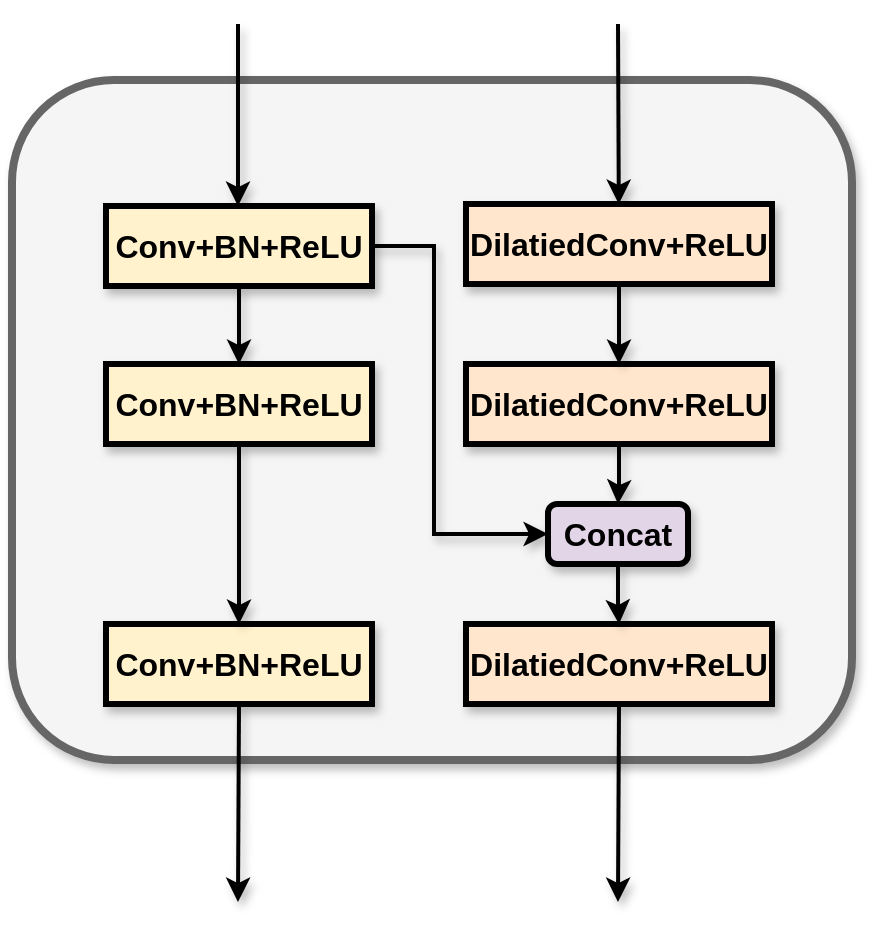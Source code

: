<mxfile version="23.1.6" type="github">
  <diagram name="Page-1" id="aJPoleq7LqZWeyjLvSiz">
    <mxGraphModel dx="996" dy="540" grid="1" gridSize="10" guides="1" tooltips="1" connect="1" arrows="1" fold="1" page="1" pageScale="1" pageWidth="850" pageHeight="1100" math="0" shadow="0">
      <root>
        <mxCell id="0" />
        <mxCell id="1" parent="0" />
        <mxCell id="YvK7ai1feFOMZGoKvozZ-19" value="" style="rounded=1;whiteSpace=wrap;html=1;fillColor=#f5f5f5;strokeColor=#666666;strokeWidth=4;fontColor=#333333;shadow=1;fontSize=16;" parent="1" vertex="1">
          <mxGeometry x="139" y="129" width="420" height="340" as="geometry" />
        </mxCell>
        <mxCell id="YvK7ai1feFOMZGoKvozZ-20" style="edgeStyle=orthogonalEdgeStyle;rounded=1;orthogonalLoop=1;jettySize=auto;html=1;strokeWidth=2;shadow=1;endArrow=none;endFill=0;startArrow=classic;startFill=1;fontSize=16;" parent="1" source="YvK7ai1feFOMZGoKvozZ-24" edge="1">
          <mxGeometry relative="1" as="geometry">
            <mxPoint x="252" y="101" as="targetPoint" />
          </mxGeometry>
        </mxCell>
        <mxCell id="YvK7ai1feFOMZGoKvozZ-21" style="edgeStyle=orthogonalEdgeStyle;rounded=0;orthogonalLoop=1;jettySize=auto;html=1;entryX=0;entryY=0.5;entryDx=0;entryDy=0;strokeWidth=2;shadow=1;fontSize=16;" parent="1" source="YvK7ai1feFOMZGoKvozZ-24" target="YvK7ai1feFOMZGoKvozZ-36" edge="1">
          <mxGeometry relative="1" as="geometry">
            <Array as="points">
              <mxPoint x="350" y="212" />
              <mxPoint x="350" y="356" />
            </Array>
          </mxGeometry>
        </mxCell>
        <mxCell id="YvK7ai1feFOMZGoKvozZ-22" style="edgeStyle=orthogonalEdgeStyle;rounded=0;orthogonalLoop=1;jettySize=auto;html=1;entryX=0.5;entryY=0;entryDx=0;entryDy=0;strokeWidth=2;shadow=1;fontSize=16;" parent="1" source="YvK7ai1feFOMZGoKvozZ-24" target="YvK7ai1feFOMZGoKvozZ-38" edge="1">
          <mxGeometry relative="1" as="geometry" />
        </mxCell>
        <mxCell id="YvK7ai1feFOMZGoKvozZ-24" value="&lt;b style=&quot;font-size: 16px;&quot;&gt;Conv+BN+ReLU&lt;/b&gt;" style="rounded=0;whiteSpace=wrap;html=1;fillColor=#fff2cc;strokeColor=#000000;strokeWidth=3;shadow=1;fontSize=16;" parent="1" vertex="1">
          <mxGeometry x="186" y="192" width="133" height="40" as="geometry" />
        </mxCell>
        <mxCell id="YvK7ai1feFOMZGoKvozZ-25" style="edgeStyle=orthogonalEdgeStyle;rounded=0;orthogonalLoop=1;jettySize=auto;html=1;exitX=0.5;exitY=1;exitDx=0;exitDy=0;strokeWidth=2;shadow=1;fontSize=16;" parent="1" source="YvK7ai1feFOMZGoKvozZ-26" edge="1">
          <mxGeometry relative="1" as="geometry">
            <mxPoint x="252" y="540" as="targetPoint" />
          </mxGeometry>
        </mxCell>
        <mxCell id="YvK7ai1feFOMZGoKvozZ-26" value="&lt;b style=&quot;border-color: var(--border-color); font-size: 16px;&quot;&gt;Conv+BN+ReLU&lt;/b&gt;" style="rounded=0;whiteSpace=wrap;html=1;fillColor=#fff2cc;strokeColor=#000000;strokeWidth=3;shadow=1;fontSize=16;" parent="1" vertex="1">
          <mxGeometry x="186" y="401" width="133" height="40" as="geometry" />
        </mxCell>
        <mxCell id="YvK7ai1feFOMZGoKvozZ-27" style="edgeStyle=orthogonalEdgeStyle;rounded=0;orthogonalLoop=1;jettySize=auto;html=1;entryX=0.5;entryY=0;entryDx=0;entryDy=0;strokeWidth=2;shadow=1;fontSize=16;" parent="1" source="YvK7ai1feFOMZGoKvozZ-28" target="YvK7ai1feFOMZGoKvozZ-36" edge="1">
          <mxGeometry relative="1" as="geometry" />
        </mxCell>
        <mxCell id="YvK7ai1feFOMZGoKvozZ-28" value="&lt;b style=&quot;border-color: var(--border-color); font-size: 16px;&quot;&gt;DilatiedConv+ReLU&lt;/b&gt;" style="rounded=0;whiteSpace=wrap;html=1;fillColor=#ffe6cc;strokeColor=#000000;strokeWidth=3;shadow=1;fontSize=16;" parent="1" vertex="1">
          <mxGeometry x="366" y="271" width="153" height="40" as="geometry" />
        </mxCell>
        <mxCell id="YvK7ai1feFOMZGoKvozZ-29" style="edgeStyle=orthogonalEdgeStyle;rounded=0;orthogonalLoop=1;jettySize=auto;html=1;exitX=0.5;exitY=1;exitDx=0;exitDy=0;strokeWidth=2;shadow=1;fontSize=16;" parent="1" source="YvK7ai1feFOMZGoKvozZ-30" edge="1">
          <mxGeometry relative="1" as="geometry">
            <mxPoint x="442" y="540" as="targetPoint" />
          </mxGeometry>
        </mxCell>
        <mxCell id="YvK7ai1feFOMZGoKvozZ-30" value="&lt;b style=&quot;border-color: var(--border-color); font-size: 16px;&quot;&gt;DilatiedConv+ReLU&lt;/b&gt;" style="rounded=0;whiteSpace=wrap;html=1;fillColor=#ffe6cc;strokeColor=#000000;strokeWidth=3;shadow=1;fontSize=16;" parent="1" vertex="1">
          <mxGeometry x="366" y="401" width="153" height="40" as="geometry" />
        </mxCell>
        <mxCell id="YvK7ai1feFOMZGoKvozZ-31" style="edgeStyle=orthogonalEdgeStyle;rounded=0;orthogonalLoop=1;jettySize=auto;html=1;entryX=0.5;entryY=0;entryDx=0;entryDy=0;strokeWidth=2;shadow=1;fontSize=16;" parent="1" source="YvK7ai1feFOMZGoKvozZ-34" target="YvK7ai1feFOMZGoKvozZ-28" edge="1">
          <mxGeometry relative="1" as="geometry" />
        </mxCell>
        <mxCell id="YvK7ai1feFOMZGoKvozZ-32" style="rounded=0;orthogonalLoop=1;jettySize=auto;html=1;strokeWidth=2;shadow=1;startArrow=classic;startFill=1;endArrow=none;endFill=0;fontSize=16;" parent="1" source="YvK7ai1feFOMZGoKvozZ-34" edge="1">
          <mxGeometry relative="1" as="geometry">
            <mxPoint x="442" y="101" as="targetPoint" />
          </mxGeometry>
        </mxCell>
        <mxCell id="YvK7ai1feFOMZGoKvozZ-34" value="&lt;b style=&quot;border-color: var(--border-color); font-size: 16px;&quot;&gt;DilatiedConv+ReLU&lt;/b&gt;" style="rounded=0;whiteSpace=wrap;html=1;fillColor=#ffe6cc;strokeColor=#000000;strokeWidth=3;shadow=1;fontSize=16;" parent="1" vertex="1">
          <mxGeometry x="366" y="191" width="153" height="40" as="geometry" />
        </mxCell>
        <mxCell id="YvK7ai1feFOMZGoKvozZ-35" style="edgeStyle=orthogonalEdgeStyle;rounded=0;orthogonalLoop=1;jettySize=auto;html=1;entryX=0.5;entryY=0;entryDx=0;entryDy=0;strokeWidth=2;shadow=1;fontSize=16;" parent="1" source="YvK7ai1feFOMZGoKvozZ-36" target="YvK7ai1feFOMZGoKvozZ-30" edge="1">
          <mxGeometry relative="1" as="geometry" />
        </mxCell>
        <mxCell id="YvK7ai1feFOMZGoKvozZ-36" value="Concat" style="rounded=1;whiteSpace=wrap;html=1;strokeWidth=3;shadow=1;fillColor=#e1d5e7;strokeColor=#000000;fontSize=16;fontStyle=1" parent="1" vertex="1">
          <mxGeometry x="407" y="341" width="70" height="30" as="geometry" />
        </mxCell>
        <mxCell id="YvK7ai1feFOMZGoKvozZ-37" style="edgeStyle=orthogonalEdgeStyle;rounded=0;orthogonalLoop=1;jettySize=auto;html=1;entryX=0.5;entryY=0;entryDx=0;entryDy=0;strokeWidth=2;shadow=1;fontSize=16;" parent="1" source="YvK7ai1feFOMZGoKvozZ-38" target="YvK7ai1feFOMZGoKvozZ-26" edge="1">
          <mxGeometry relative="1" as="geometry" />
        </mxCell>
        <mxCell id="YvK7ai1feFOMZGoKvozZ-38" value="&lt;b style=&quot;font-size: 16px;&quot;&gt;Conv+BN+ReLU&lt;/b&gt;" style="rounded=0;whiteSpace=wrap;html=1;fillColor=#fff2cc;strokeColor=#000000;strokeWidth=3;shadow=1;fontSize=16;" parent="1" vertex="1">
          <mxGeometry x="186" y="271" width="133" height="40" as="geometry" />
        </mxCell>
      </root>
    </mxGraphModel>
  </diagram>
</mxfile>
